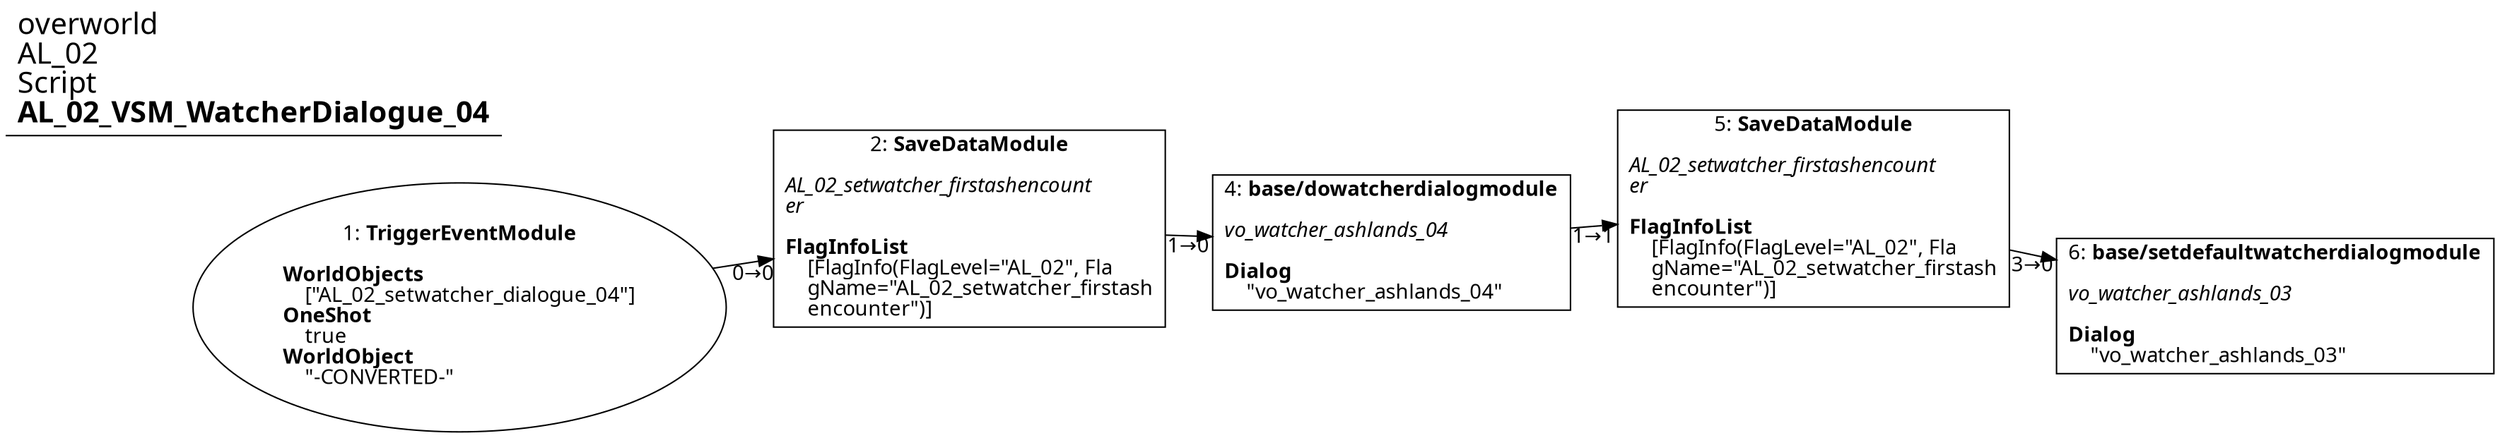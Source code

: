 digraph {
    layout = fdp;
    overlap = prism;
    sep = "+16";
    splines = spline;

    node [ shape = box ];

    graph [ fontname = "Segoe UI" ];
    node [ fontname = "Segoe UI" ];
    edge [ fontname = "Segoe UI" ];

    1 [ label = <1: <b>TriggerEventModule</b><br/><br/><b>WorldObjects</b><br align="left"/>    [&quot;AL_02_setwatcher_dialogue_04&quot;]<br align="left"/><b>OneShot</b><br align="left"/>    true<br align="left"/><b>WorldObject</b><br align="left"/>    &quot;-CONVERTED-&quot;<br align="left"/>> ];
    1 [ shape = oval ]
    1 [ pos = "0.335,-0.20700002!" ];
    1 -> 2 [ label = "0→0" ];

    2 [ label = <2: <b>SaveDataModule</b><br/><br/><i>AL_02_setwatcher_firstashencount<br align="left"/>er<br align="left"/></i><br align="left"/><b>FlagInfoList</b><br align="left"/>    [FlagInfo(FlagLevel=&quot;AL_02&quot;, Fla<br align="left"/>    gName=&quot;AL_02_setwatcher_firstash<br align="left"/>    encounter&quot;)]<br align="left"/>> ];
    2 [ pos = "0.666,-0.20700002!" ];
    2 -> 4 [ label = "1→0" ];

    4 [ label = <4: <b>base/dowatcherdialogmodule</b><br/><br/><i>vo_watcher_ashlands_04<br align="left"/></i><br align="left"/><b>Dialog</b><br align="left"/>    &quot;vo_watcher_ashlands_04&quot;<br align="left"/>> ];
    4 [ pos = "0.96000004,-0.22900002!" ];
    4 -> 5 [ label = "1→1" ];

    5 [ label = <5: <b>SaveDataModule</b><br/><br/><i>AL_02_setwatcher_firstashencount<br align="left"/>er<br align="left"/></i><br align="left"/><b>FlagInfoList</b><br align="left"/>    [FlagInfo(FlagLevel=&quot;AL_02&quot;, Fla<br align="left"/>    gName=&quot;AL_02_setwatcher_firstash<br align="left"/>    encounter&quot;)]<br align="left"/>> ];
    5 [ pos = "1.2780001,-0.22800002!" ];
    5 -> 6 [ label = "3→0" ];

    6 [ label = <6: <b>base/setdefaultwatcherdialogmodule</b><br/><br/><i>vo_watcher_ashlands_03<br align="left"/></i><br align="left"/><b>Dialog</b><br align="left"/>    &quot;vo_watcher_ashlands_03&quot;<br align="left"/>> ];
    6 [ pos = "1.5410001,-0.272!" ];

    title [ pos = "0.33400002,-0.20600002!" ];
    title [ shape = underline ];
    title [ label = <<font point-size="20">overworld<br align="left"/>AL_02<br align="left"/>Script<br align="left"/><b>AL_02_VSM_WatcherDialogue_04</b><br align="left"/></font>> ];
}
